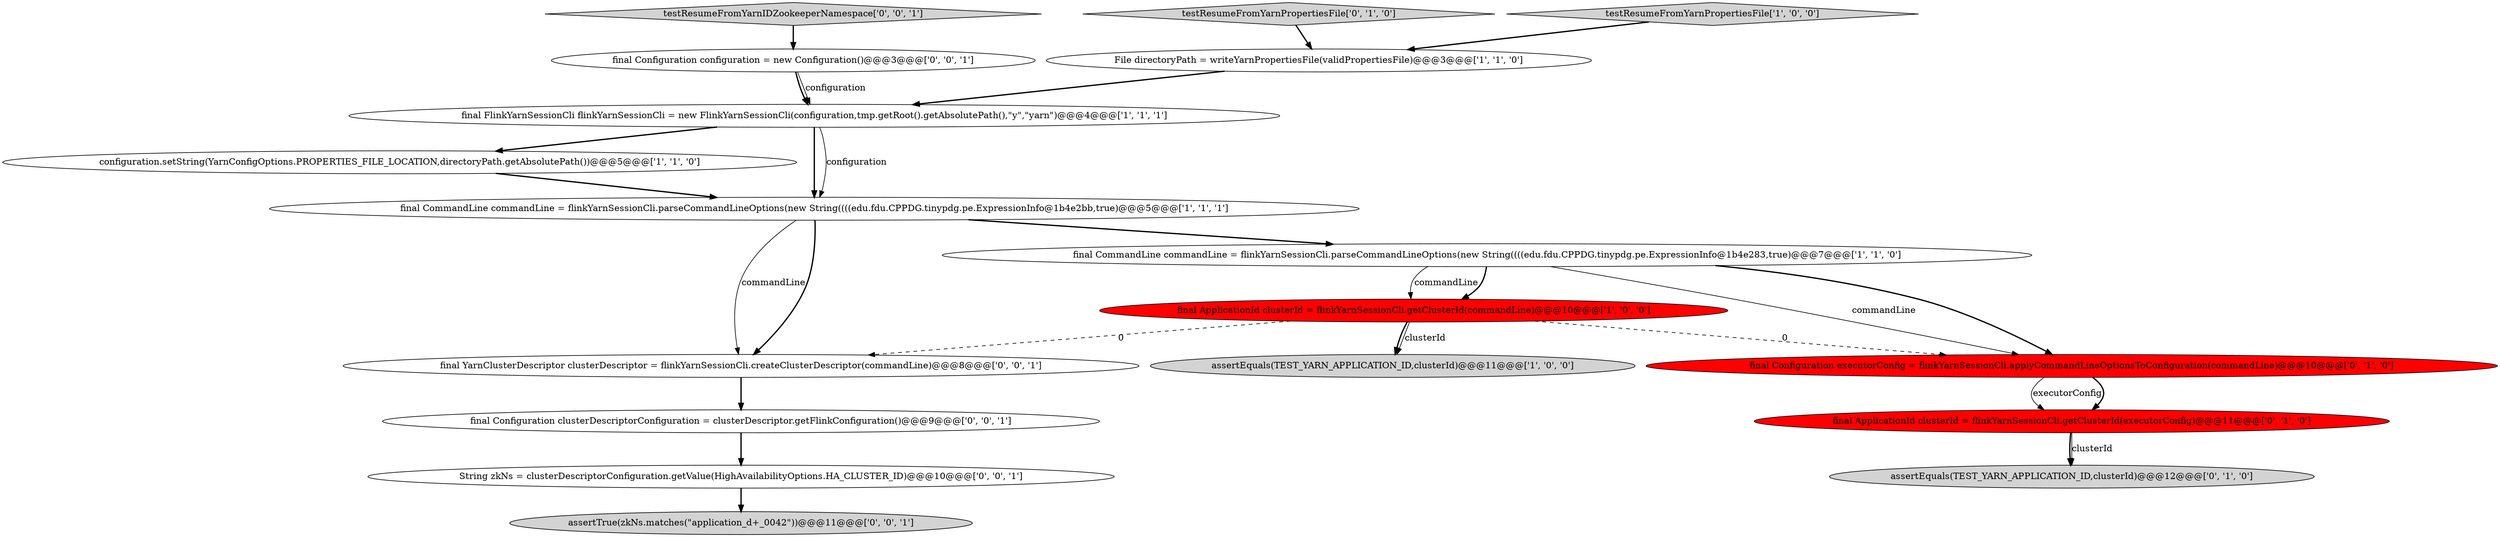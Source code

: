 digraph {
1 [style = filled, label = "File directoryPath = writeYarnPropertiesFile(validPropertiesFile)@@@3@@@['1', '1', '0']", fillcolor = white, shape = ellipse image = "AAA0AAABBB1BBB"];
15 [style = filled, label = "testResumeFromYarnIDZookeeperNamespace['0', '0', '1']", fillcolor = lightgray, shape = diamond image = "AAA0AAABBB3BBB"];
2 [style = filled, label = "final ApplicationId clusterId = flinkYarnSessionCli.getClusterId(commandLine)@@@10@@@['1', '0', '0']", fillcolor = red, shape = ellipse image = "AAA1AAABBB1BBB"];
12 [style = filled, label = "final Configuration configuration = new Configuration()@@@3@@@['0', '0', '1']", fillcolor = white, shape = ellipse image = "AAA0AAABBB3BBB"];
14 [style = filled, label = "assertTrue(zkNs.matches(\"application_\d+_0042\"))@@@11@@@['0', '0', '1']", fillcolor = lightgray, shape = ellipse image = "AAA0AAABBB3BBB"];
7 [style = filled, label = "configuration.setString(YarnConfigOptions.PROPERTIES_FILE_LOCATION,directoryPath.getAbsolutePath())@@@5@@@['1', '1', '0']", fillcolor = white, shape = ellipse image = "AAA0AAABBB1BBB"];
10 [style = filled, label = "testResumeFromYarnPropertiesFile['0', '1', '0']", fillcolor = lightgray, shape = diamond image = "AAA0AAABBB2BBB"];
13 [style = filled, label = "final YarnClusterDescriptor clusterDescriptor = flinkYarnSessionCli.createClusterDescriptor(commandLine)@@@8@@@['0', '0', '1']", fillcolor = white, shape = ellipse image = "AAA0AAABBB3BBB"];
4 [style = filled, label = "final CommandLine commandLine = flinkYarnSessionCli.parseCommandLineOptions(new String((((edu.fdu.CPPDG.tinypdg.pe.ExpressionInfo@1b4e283,true)@@@7@@@['1', '1', '0']", fillcolor = white, shape = ellipse image = "AAA0AAABBB1BBB"];
5 [style = filled, label = "testResumeFromYarnPropertiesFile['1', '0', '0']", fillcolor = lightgray, shape = diamond image = "AAA0AAABBB1BBB"];
6 [style = filled, label = "assertEquals(TEST_YARN_APPLICATION_ID,clusterId)@@@11@@@['1', '0', '0']", fillcolor = lightgray, shape = ellipse image = "AAA0AAABBB1BBB"];
11 [style = filled, label = "final ApplicationId clusterId = flinkYarnSessionCli.getClusterId(executorConfig)@@@11@@@['0', '1', '0']", fillcolor = red, shape = ellipse image = "AAA1AAABBB2BBB"];
0 [style = filled, label = "final FlinkYarnSessionCli flinkYarnSessionCli = new FlinkYarnSessionCli(configuration,tmp.getRoot().getAbsolutePath(),\"y\",\"yarn\")@@@4@@@['1', '1', '1']", fillcolor = white, shape = ellipse image = "AAA0AAABBB1BBB"];
16 [style = filled, label = "final Configuration clusterDescriptorConfiguration = clusterDescriptor.getFlinkConfiguration()@@@9@@@['0', '0', '1']", fillcolor = white, shape = ellipse image = "AAA0AAABBB3BBB"];
8 [style = filled, label = "final Configuration executorConfig = flinkYarnSessionCli.applyCommandLineOptionsToConfiguration(commandLine)@@@10@@@['0', '1', '0']", fillcolor = red, shape = ellipse image = "AAA1AAABBB2BBB"];
17 [style = filled, label = "String zkNs = clusterDescriptorConfiguration.getValue(HighAvailabilityOptions.HA_CLUSTER_ID)@@@10@@@['0', '0', '1']", fillcolor = white, shape = ellipse image = "AAA0AAABBB3BBB"];
9 [style = filled, label = "assertEquals(TEST_YARN_APPLICATION_ID,clusterId)@@@12@@@['0', '1', '0']", fillcolor = lightgray, shape = ellipse image = "AAA0AAABBB2BBB"];
3 [style = filled, label = "final CommandLine commandLine = flinkYarnSessionCli.parseCommandLineOptions(new String((((edu.fdu.CPPDG.tinypdg.pe.ExpressionInfo@1b4e2bb,true)@@@5@@@['1', '1', '1']", fillcolor = white, shape = ellipse image = "AAA0AAABBB1BBB"];
0->3 [style = bold, label=""];
8->11 [style = solid, label="executorConfig"];
4->8 [style = solid, label="commandLine"];
2->6 [style = bold, label=""];
2->6 [style = solid, label="clusterId"];
4->2 [style = solid, label="commandLine"];
4->2 [style = bold, label=""];
1->0 [style = bold, label=""];
16->17 [style = bold, label=""];
11->9 [style = bold, label=""];
12->0 [style = bold, label=""];
3->4 [style = bold, label=""];
12->0 [style = solid, label="configuration"];
13->16 [style = bold, label=""];
2->8 [style = dashed, label="0"];
7->3 [style = bold, label=""];
0->7 [style = bold, label=""];
3->13 [style = solid, label="commandLine"];
5->1 [style = bold, label=""];
17->14 [style = bold, label=""];
2->13 [style = dashed, label="0"];
3->13 [style = bold, label=""];
4->8 [style = bold, label=""];
15->12 [style = bold, label=""];
10->1 [style = bold, label=""];
11->9 [style = solid, label="clusterId"];
8->11 [style = bold, label=""];
0->3 [style = solid, label="configuration"];
}
